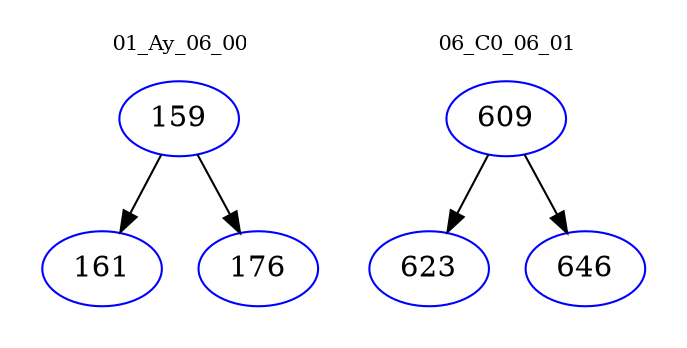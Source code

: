 digraph{
subgraph cluster_0 {
color = white
label = "01_Ay_06_00";
fontsize=10;
T0_159 [label="159", color="blue"]
T0_159 -> T0_161 [color="black"]
T0_161 [label="161", color="blue"]
T0_159 -> T0_176 [color="black"]
T0_176 [label="176", color="blue"]
}
subgraph cluster_1 {
color = white
label = "06_C0_06_01";
fontsize=10;
T1_609 [label="609", color="blue"]
T1_609 -> T1_623 [color="black"]
T1_623 [label="623", color="blue"]
T1_609 -> T1_646 [color="black"]
T1_646 [label="646", color="blue"]
}
}
